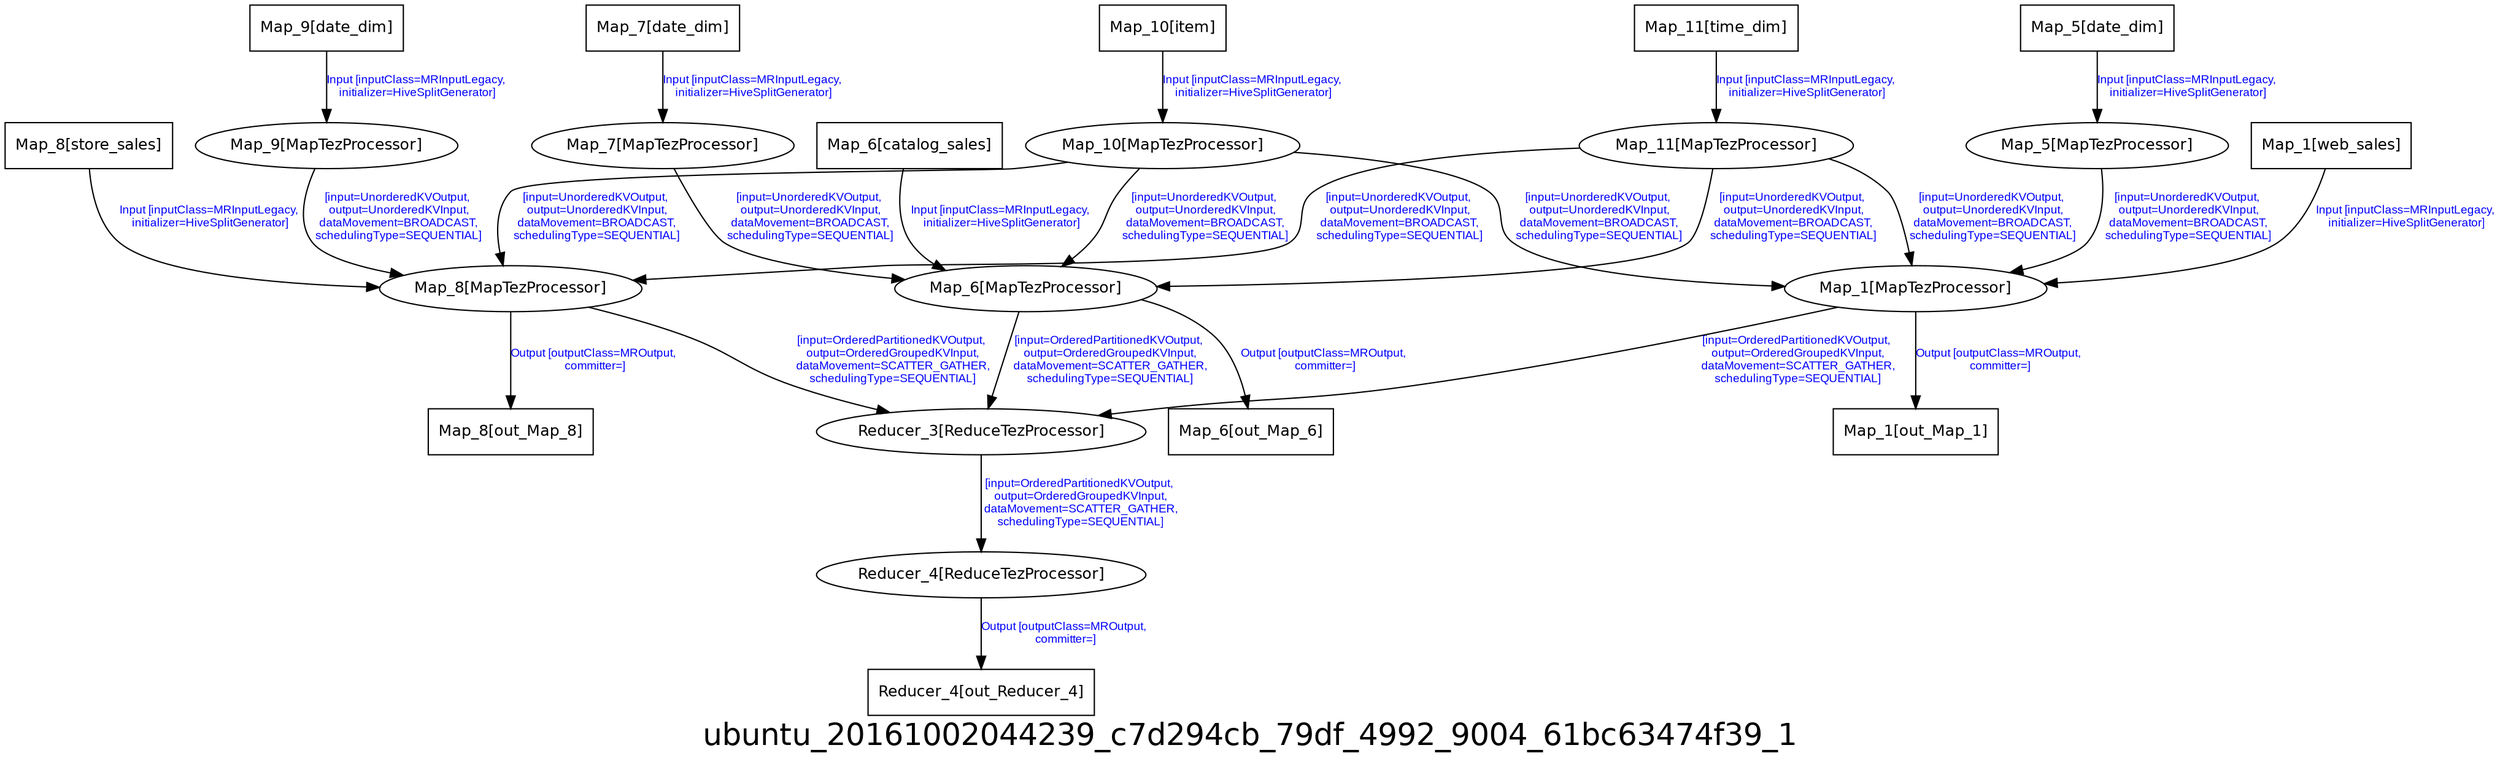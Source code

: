 digraph ubuntu_20161002044239_c7d294cb_79df_4992_9004_61bc63474f39_1 {
graph [ label="ubuntu_20161002044239_c7d294cb_79df_4992_9004_61bc63474f39_1", fontsize=24, fontname=Helvetica];
node [fontsize=12, fontname=Helvetica];
edge [fontsize=9, fontcolor=blue, fontname=Arial];
"ubuntu_20161002044239_c7d294cb_79df_4992_9004_61bc63474f39_1.Map_9_date_dim" [ label = "Map_9[date_dim]", shape = "box" ];
"ubuntu_20161002044239_c7d294cb_79df_4992_9004_61bc63474f39_1.Map_9_date_dim" -> "ubuntu_20161002044239_c7d294cb_79df_4992_9004_61bc63474f39_1.Map_9" [ label = "Input [inputClass=MRInputLegacy,\n initializer=HiveSplitGenerator]" ];
"ubuntu_20161002044239_c7d294cb_79df_4992_9004_61bc63474f39_1.Map_11" [ label = "Map_11[MapTezProcessor]" ];
"ubuntu_20161002044239_c7d294cb_79df_4992_9004_61bc63474f39_1.Map_11" -> "ubuntu_20161002044239_c7d294cb_79df_4992_9004_61bc63474f39_1.Map_8" [ label = "[input=UnorderedKVOutput,\n output=UnorderedKVInput,\n dataMovement=BROADCAST,\n schedulingType=SEQUENTIAL]" ];
"ubuntu_20161002044239_c7d294cb_79df_4992_9004_61bc63474f39_1.Map_11" -> "ubuntu_20161002044239_c7d294cb_79df_4992_9004_61bc63474f39_1.Map_6" [ label = "[input=UnorderedKVOutput,\n output=UnorderedKVInput,\n dataMovement=BROADCAST,\n schedulingType=SEQUENTIAL]" ];
"ubuntu_20161002044239_c7d294cb_79df_4992_9004_61bc63474f39_1.Map_11" -> "ubuntu_20161002044239_c7d294cb_79df_4992_9004_61bc63474f39_1.Map_1" [ label = "[input=UnorderedKVOutput,\n output=UnorderedKVInput,\n dataMovement=BROADCAST,\n schedulingType=SEQUENTIAL]" ];
"ubuntu_20161002044239_c7d294cb_79df_4992_9004_61bc63474f39_1.Map_6_catalog_sales" [ label = "Map_6[catalog_sales]", shape = "box" ];
"ubuntu_20161002044239_c7d294cb_79df_4992_9004_61bc63474f39_1.Map_6_catalog_sales" -> "ubuntu_20161002044239_c7d294cb_79df_4992_9004_61bc63474f39_1.Map_6" [ label = "Input [inputClass=MRInputLegacy,\n initializer=HiveSplitGenerator]" ];
"ubuntu_20161002044239_c7d294cb_79df_4992_9004_61bc63474f39_1.Map_6" [ label = "Map_6[MapTezProcessor]" ];
"ubuntu_20161002044239_c7d294cb_79df_4992_9004_61bc63474f39_1.Map_6" -> "ubuntu_20161002044239_c7d294cb_79df_4992_9004_61bc63474f39_1.Map_6_out_Map_6" [ label = "Output [outputClass=MROutput,\n committer=]" ];
"ubuntu_20161002044239_c7d294cb_79df_4992_9004_61bc63474f39_1.Map_6" -> "ubuntu_20161002044239_c7d294cb_79df_4992_9004_61bc63474f39_1.Reducer_3" [ label = "[input=OrderedPartitionedKVOutput,\n output=OrderedGroupedKVInput,\n dataMovement=SCATTER_GATHER,\n schedulingType=SEQUENTIAL]" ];
"ubuntu_20161002044239_c7d294cb_79df_4992_9004_61bc63474f39_1.Map_9" [ label = "Map_9[MapTezProcessor]" ];
"ubuntu_20161002044239_c7d294cb_79df_4992_9004_61bc63474f39_1.Map_9" -> "ubuntu_20161002044239_c7d294cb_79df_4992_9004_61bc63474f39_1.Map_8" [ label = "[input=UnorderedKVOutput,\n output=UnorderedKVInput,\n dataMovement=BROADCAST,\n schedulingType=SEQUENTIAL]" ];
"ubuntu_20161002044239_c7d294cb_79df_4992_9004_61bc63474f39_1.Map_7_date_dim" [ label = "Map_7[date_dim]", shape = "box" ];
"ubuntu_20161002044239_c7d294cb_79df_4992_9004_61bc63474f39_1.Map_7_date_dim" -> "ubuntu_20161002044239_c7d294cb_79df_4992_9004_61bc63474f39_1.Map_7" [ label = "Input [inputClass=MRInputLegacy,\n initializer=HiveSplitGenerator]" ];
"ubuntu_20161002044239_c7d294cb_79df_4992_9004_61bc63474f39_1.Map_1" [ label = "Map_1[MapTezProcessor]" ];
"ubuntu_20161002044239_c7d294cb_79df_4992_9004_61bc63474f39_1.Map_1" -> "ubuntu_20161002044239_c7d294cb_79df_4992_9004_61bc63474f39_1.Map_1_out_Map_1" [ label = "Output [outputClass=MROutput,\n committer=]" ];
"ubuntu_20161002044239_c7d294cb_79df_4992_9004_61bc63474f39_1.Map_1" -> "ubuntu_20161002044239_c7d294cb_79df_4992_9004_61bc63474f39_1.Reducer_3" [ label = "[input=OrderedPartitionedKVOutput,\n output=OrderedGroupedKVInput,\n dataMovement=SCATTER_GATHER,\n schedulingType=SEQUENTIAL]" ];
"ubuntu_20161002044239_c7d294cb_79df_4992_9004_61bc63474f39_1.Reducer_4_out_Reducer_4" [ label = "Reducer_4[out_Reducer_4]", shape = "box" ];
"ubuntu_20161002044239_c7d294cb_79df_4992_9004_61bc63474f39_1.Reducer_4" [ label = "Reducer_4[ReduceTezProcessor]" ];
"ubuntu_20161002044239_c7d294cb_79df_4992_9004_61bc63474f39_1.Reducer_4" -> "ubuntu_20161002044239_c7d294cb_79df_4992_9004_61bc63474f39_1.Reducer_4_out_Reducer_4" [ label = "Output [outputClass=MROutput,\n committer=]" ];
"ubuntu_20161002044239_c7d294cb_79df_4992_9004_61bc63474f39_1.Map_5" [ label = "Map_5[MapTezProcessor]" ];
"ubuntu_20161002044239_c7d294cb_79df_4992_9004_61bc63474f39_1.Map_5" -> "ubuntu_20161002044239_c7d294cb_79df_4992_9004_61bc63474f39_1.Map_1" [ label = "[input=UnorderedKVOutput,\n output=UnorderedKVInput,\n dataMovement=BROADCAST,\n schedulingType=SEQUENTIAL]" ];
"ubuntu_20161002044239_c7d294cb_79df_4992_9004_61bc63474f39_1.Map_1_web_sales" [ label = "Map_1[web_sales]", shape = "box" ];
"ubuntu_20161002044239_c7d294cb_79df_4992_9004_61bc63474f39_1.Map_1_web_sales" -> "ubuntu_20161002044239_c7d294cb_79df_4992_9004_61bc63474f39_1.Map_1" [ label = "Input [inputClass=MRInputLegacy,\n initializer=HiveSplitGenerator]" ];
"ubuntu_20161002044239_c7d294cb_79df_4992_9004_61bc63474f39_1.Map_1_out_Map_1" [ label = "Map_1[out_Map_1]", shape = "box" ];
"ubuntu_20161002044239_c7d294cb_79df_4992_9004_61bc63474f39_1.Map_8_out_Map_8" [ label = "Map_8[out_Map_8]", shape = "box" ];
"ubuntu_20161002044239_c7d294cb_79df_4992_9004_61bc63474f39_1.Reducer_3" [ label = "Reducer_3[ReduceTezProcessor]" ];
"ubuntu_20161002044239_c7d294cb_79df_4992_9004_61bc63474f39_1.Reducer_3" -> "ubuntu_20161002044239_c7d294cb_79df_4992_9004_61bc63474f39_1.Reducer_4" [ label = "[input=OrderedPartitionedKVOutput,\n output=OrderedGroupedKVInput,\n dataMovement=SCATTER_GATHER,\n schedulingType=SEQUENTIAL]" ];
"ubuntu_20161002044239_c7d294cb_79df_4992_9004_61bc63474f39_1.Map_6_out_Map_6" [ label = "Map_6[out_Map_6]", shape = "box" ];
"ubuntu_20161002044239_c7d294cb_79df_4992_9004_61bc63474f39_1.Map_8_store_sales" [ label = "Map_8[store_sales]", shape = "box" ];
"ubuntu_20161002044239_c7d294cb_79df_4992_9004_61bc63474f39_1.Map_8_store_sales" -> "ubuntu_20161002044239_c7d294cb_79df_4992_9004_61bc63474f39_1.Map_8" [ label = "Input [inputClass=MRInputLegacy,\n initializer=HiveSplitGenerator]" ];
"ubuntu_20161002044239_c7d294cb_79df_4992_9004_61bc63474f39_1.Map_5_date_dim" [ label = "Map_5[date_dim]", shape = "box" ];
"ubuntu_20161002044239_c7d294cb_79df_4992_9004_61bc63474f39_1.Map_5_date_dim" -> "ubuntu_20161002044239_c7d294cb_79df_4992_9004_61bc63474f39_1.Map_5" [ label = "Input [inputClass=MRInputLegacy,\n initializer=HiveSplitGenerator]" ];
"ubuntu_20161002044239_c7d294cb_79df_4992_9004_61bc63474f39_1.Map_11_time_dim" [ label = "Map_11[time_dim]", shape = "box" ];
"ubuntu_20161002044239_c7d294cb_79df_4992_9004_61bc63474f39_1.Map_11_time_dim" -> "ubuntu_20161002044239_c7d294cb_79df_4992_9004_61bc63474f39_1.Map_11" [ label = "Input [inputClass=MRInputLegacy,\n initializer=HiveSplitGenerator]" ];
"ubuntu_20161002044239_c7d294cb_79df_4992_9004_61bc63474f39_1.Map_10" [ label = "Map_10[MapTezProcessor]" ];
"ubuntu_20161002044239_c7d294cb_79df_4992_9004_61bc63474f39_1.Map_10" -> "ubuntu_20161002044239_c7d294cb_79df_4992_9004_61bc63474f39_1.Map_8" [ label = "[input=UnorderedKVOutput,\n output=UnorderedKVInput,\n dataMovement=BROADCAST,\n schedulingType=SEQUENTIAL]" ];
"ubuntu_20161002044239_c7d294cb_79df_4992_9004_61bc63474f39_1.Map_10" -> "ubuntu_20161002044239_c7d294cb_79df_4992_9004_61bc63474f39_1.Map_6" [ label = "[input=UnorderedKVOutput,\n output=UnorderedKVInput,\n dataMovement=BROADCAST,\n schedulingType=SEQUENTIAL]" ];
"ubuntu_20161002044239_c7d294cb_79df_4992_9004_61bc63474f39_1.Map_10" -> "ubuntu_20161002044239_c7d294cb_79df_4992_9004_61bc63474f39_1.Map_1" [ label = "[input=UnorderedKVOutput,\n output=UnorderedKVInput,\n dataMovement=BROADCAST,\n schedulingType=SEQUENTIAL]" ];
"ubuntu_20161002044239_c7d294cb_79df_4992_9004_61bc63474f39_1.Map_8" [ label = "Map_8[MapTezProcessor]" ];
"ubuntu_20161002044239_c7d294cb_79df_4992_9004_61bc63474f39_1.Map_8" -> "ubuntu_20161002044239_c7d294cb_79df_4992_9004_61bc63474f39_1.Map_8_out_Map_8" [ label = "Output [outputClass=MROutput,\n committer=]" ];
"ubuntu_20161002044239_c7d294cb_79df_4992_9004_61bc63474f39_1.Map_8" -> "ubuntu_20161002044239_c7d294cb_79df_4992_9004_61bc63474f39_1.Reducer_3" [ label = "[input=OrderedPartitionedKVOutput,\n output=OrderedGroupedKVInput,\n dataMovement=SCATTER_GATHER,\n schedulingType=SEQUENTIAL]" ];
"ubuntu_20161002044239_c7d294cb_79df_4992_9004_61bc63474f39_1.Map_7" [ label = "Map_7[MapTezProcessor]" ];
"ubuntu_20161002044239_c7d294cb_79df_4992_9004_61bc63474f39_1.Map_7" -> "ubuntu_20161002044239_c7d294cb_79df_4992_9004_61bc63474f39_1.Map_6" [ label = "[input=UnorderedKVOutput,\n output=UnorderedKVInput,\n dataMovement=BROADCAST,\n schedulingType=SEQUENTIAL]" ];
"ubuntu_20161002044239_c7d294cb_79df_4992_9004_61bc63474f39_1.Map_10_item" [ label = "Map_10[item]", shape = "box" ];
"ubuntu_20161002044239_c7d294cb_79df_4992_9004_61bc63474f39_1.Map_10_item" -> "ubuntu_20161002044239_c7d294cb_79df_4992_9004_61bc63474f39_1.Map_10" [ label = "Input [inputClass=MRInputLegacy,\n initializer=HiveSplitGenerator]" ];
}
